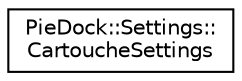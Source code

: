 digraph "Graphical Class Hierarchy"
{
  edge [fontname="Helvetica",fontsize="10",labelfontname="Helvetica",labelfontsize="10"];
  node [fontname="Helvetica",fontsize="10",shape=record];
  rankdir="LR";
  Node1 [label="PieDock::Settings::\lCartoucheSettings",height=0.2,width=0.4,color="black", fillcolor="white", style="filled",URL="$structPieDock_1_1Settings_1_1CartoucheSettings.html"];
}
